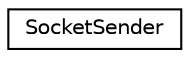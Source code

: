 digraph "Graphical Class Hierarchy"
{
 // LATEX_PDF_SIZE
  edge [fontname="Helvetica",fontsize="10",labelfontname="Helvetica",labelfontsize="10"];
  node [fontname="Helvetica",fontsize="10",shape=record];
  rankdir="LR";
  Node0 [label="SocketSender",height=0.2,width=0.4,color="black", fillcolor="white", style="filled",URL="$class_socket_sender.html",tooltip="The socket sender class"];
}
